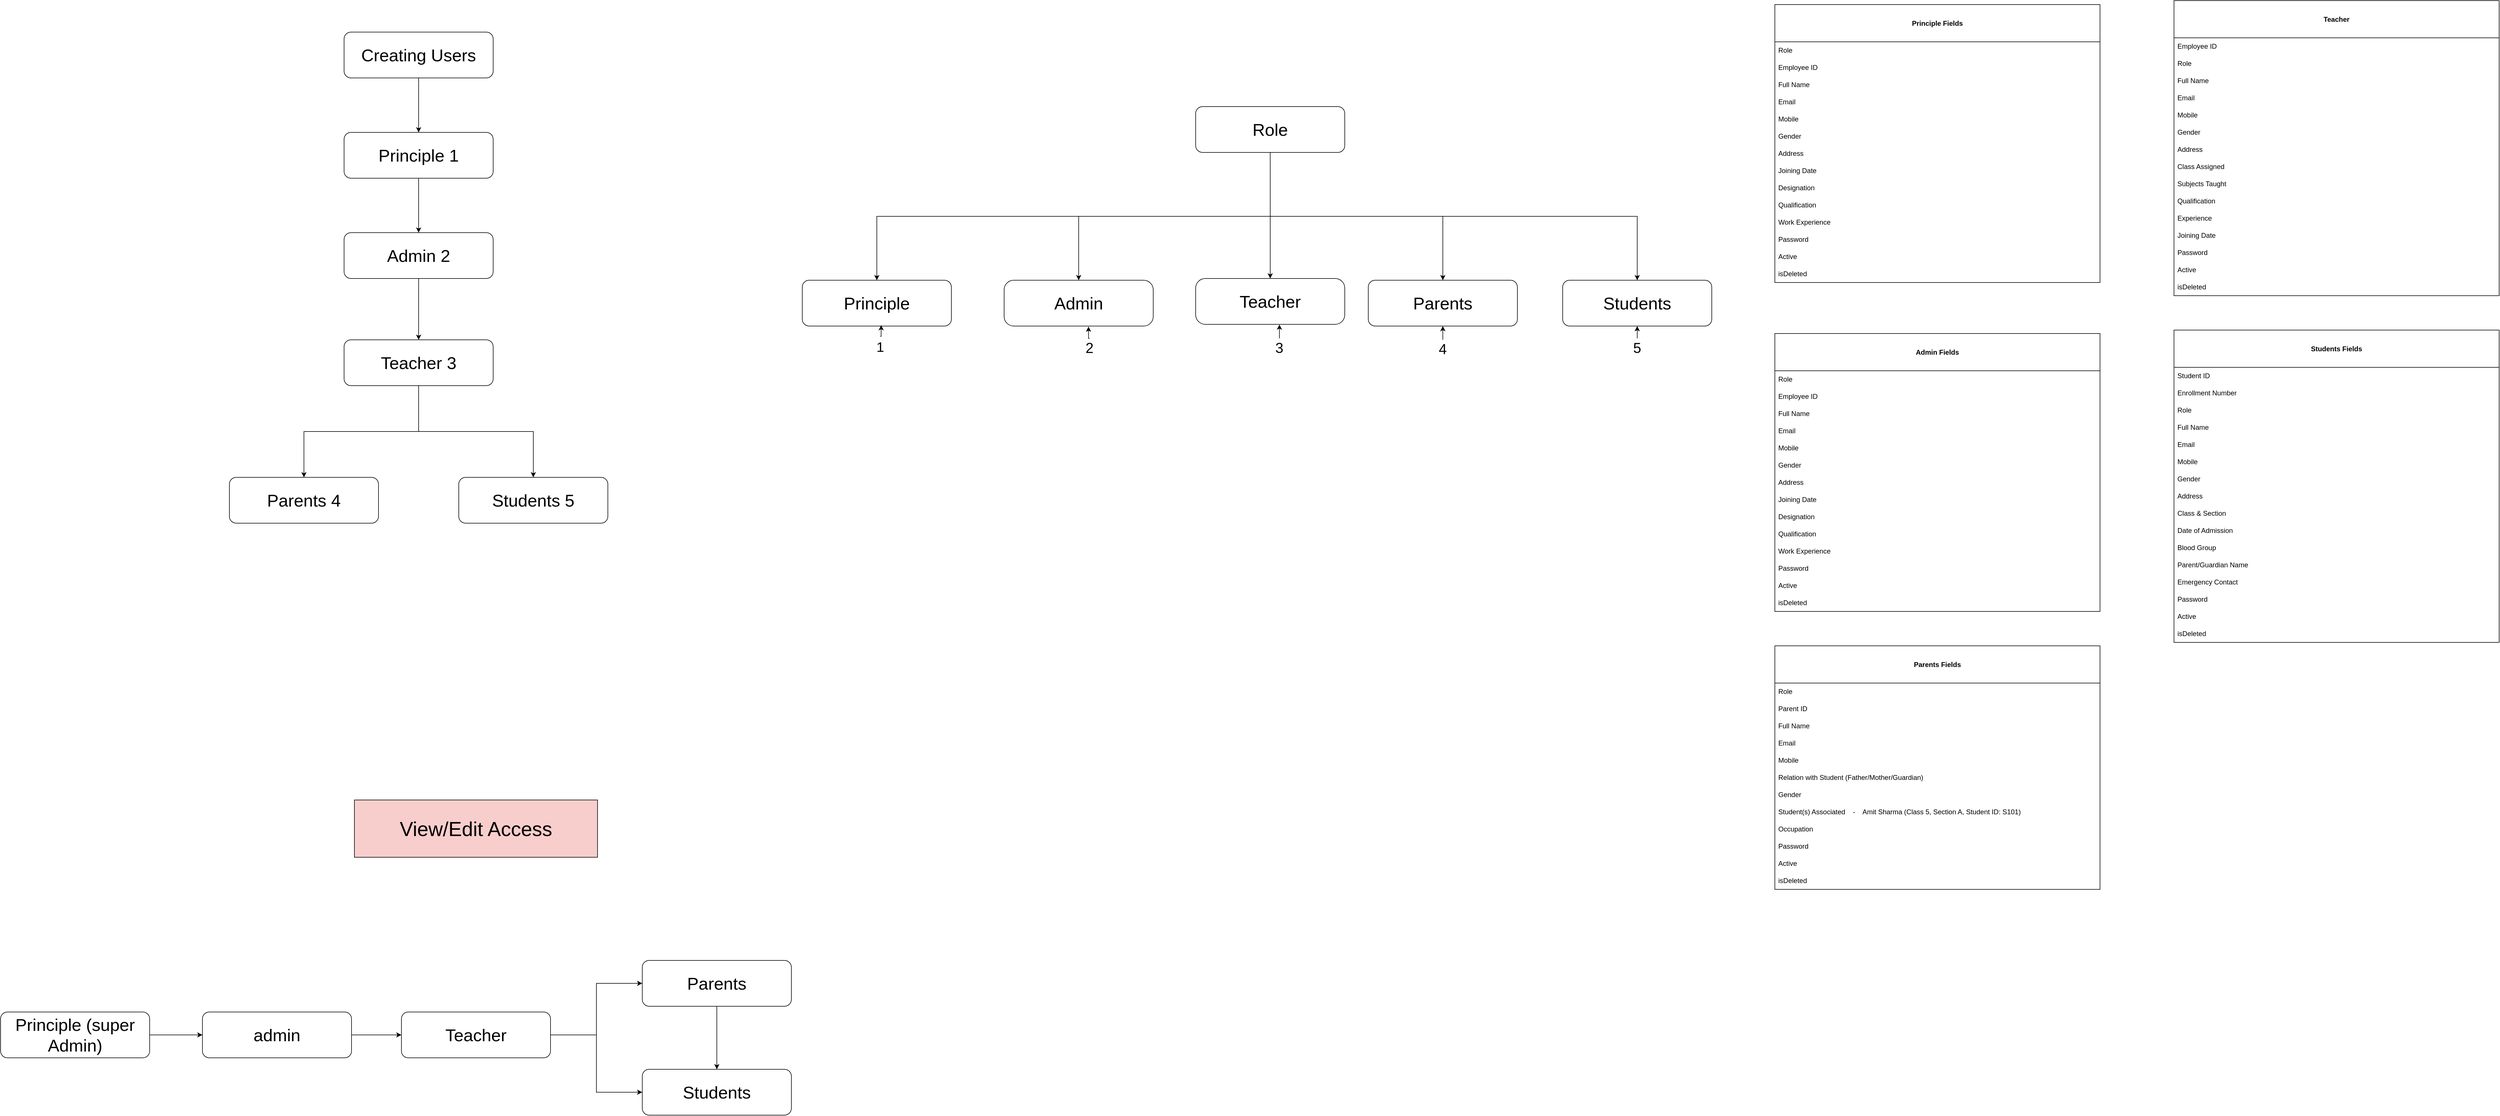 <mxfile version="26.0.16">
  <diagram id="07fea595-8f29-1299-0266-81d95cde20df" name="Page-1">
    <mxGraphModel dx="3738" dy="1533" grid="0" gridSize="10" guides="1" tooltips="1" connect="1" arrows="1" fold="1" page="1" pageScale="1" pageWidth="1169" pageHeight="827" background="#FFFFFF" math="0" shadow="0">
      <root>
        <mxCell id="0" />
        <mxCell id="1" parent="0" />
        <mxCell id="ybbRhMfubBqCdi30oxEX-263" style="edgeStyle=orthogonalEdgeStyle;rounded=0;orthogonalLoop=1;jettySize=auto;html=1;exitX=0.5;exitY=1;exitDx=0;exitDy=0;entryX=0.5;entryY=0;entryDx=0;entryDy=0;" parent="1" source="ybbRhMfubBqCdi30oxEX-217" target="ybbRhMfubBqCdi30oxEX-218" edge="1">
          <mxGeometry relative="1" as="geometry" />
        </mxCell>
        <mxCell id="ybbRhMfubBqCdi30oxEX-264" style="edgeStyle=orthogonalEdgeStyle;rounded=0;orthogonalLoop=1;jettySize=auto;html=1;exitX=0.5;exitY=1;exitDx=0;exitDy=0;entryX=0.5;entryY=0;entryDx=0;entryDy=0;" parent="1" source="ybbRhMfubBqCdi30oxEX-217" target="ybbRhMfubBqCdi30oxEX-219" edge="1">
          <mxGeometry relative="1" as="geometry" />
        </mxCell>
        <mxCell id="ybbRhMfubBqCdi30oxEX-265" style="edgeStyle=orthogonalEdgeStyle;rounded=0;orthogonalLoop=1;jettySize=auto;html=1;exitX=0.5;exitY=1;exitDx=0;exitDy=0;" parent="1" source="ybbRhMfubBqCdi30oxEX-217" target="ybbRhMfubBqCdi30oxEX-220" edge="1">
          <mxGeometry relative="1" as="geometry" />
        </mxCell>
        <mxCell id="ybbRhMfubBqCdi30oxEX-266" style="edgeStyle=orthogonalEdgeStyle;rounded=0;orthogonalLoop=1;jettySize=auto;html=1;exitX=0.5;exitY=1;exitDx=0;exitDy=0;entryX=0.5;entryY=0;entryDx=0;entryDy=0;" parent="1" source="ybbRhMfubBqCdi30oxEX-217" target="ybbRhMfubBqCdi30oxEX-221" edge="1">
          <mxGeometry relative="1" as="geometry" />
        </mxCell>
        <mxCell id="cdRyu1ew_CkakbvP8_60-1" style="edgeStyle=orthogonalEdgeStyle;rounded=0;orthogonalLoop=1;jettySize=auto;html=1;exitX=0.5;exitY=1;exitDx=0;exitDy=0;" edge="1" parent="1" source="ybbRhMfubBqCdi30oxEX-217" target="Rf6RHW0VL8sZyBqFRw_0-13">
          <mxGeometry relative="1" as="geometry" />
        </mxCell>
        <mxCell id="ybbRhMfubBqCdi30oxEX-217" value="&lt;font style=&quot;font-size: 30px;&quot;&gt;Role&lt;/font&gt;" style="rounded=1;whiteSpace=wrap;html=1;" parent="1" vertex="1">
          <mxGeometry x="675" y="-270" width="260" height="80" as="geometry" />
        </mxCell>
        <mxCell id="ybbRhMfubBqCdi30oxEX-218" value="&lt;span style=&quot;font-size: 30px;&quot;&gt;Principle&lt;/span&gt;" style="rounded=1;whiteSpace=wrap;html=1;" parent="1" vertex="1">
          <mxGeometry x="-11" y="33" width="260" height="80" as="geometry" />
        </mxCell>
        <mxCell id="ybbRhMfubBqCdi30oxEX-219" value="&lt;span style=&quot;font-size: 30px;&quot;&gt;Teacher&lt;/span&gt;" style="rounded=1;whiteSpace=wrap;html=1;arcSize=21;" parent="1" vertex="1">
          <mxGeometry x="675" y="30" width="260" height="80" as="geometry" />
        </mxCell>
        <mxCell id="ybbRhMfubBqCdi30oxEX-220" value="&lt;span style=&quot;font-size: 30px;&quot;&gt;Parents&lt;/span&gt;" style="rounded=1;whiteSpace=wrap;html=1;" parent="1" vertex="1">
          <mxGeometry x="976" y="33" width="260" height="80" as="geometry" />
        </mxCell>
        <mxCell id="ybbRhMfubBqCdi30oxEX-221" value="&lt;span style=&quot;font-size: 30px;&quot;&gt;Students&lt;/span&gt;" style="rounded=1;whiteSpace=wrap;html=1;" parent="1" vertex="1">
          <mxGeometry x="1315" y="33" width="260" height="80" as="geometry" />
        </mxCell>
        <mxCell id="Rf6RHW0VL8sZyBqFRw_0-2" style="edgeStyle=orthogonalEdgeStyle;rounded=0;orthogonalLoop=1;jettySize=auto;html=1;exitX=0.5;exitY=1;exitDx=0;exitDy=0;" parent="1" source="ybbRhMfubBqCdi30oxEX-228" target="Rf6RHW0VL8sZyBqFRw_0-1" edge="1">
          <mxGeometry relative="1" as="geometry" />
        </mxCell>
        <mxCell id="ybbRhMfubBqCdi30oxEX-228" value="&lt;span style=&quot;font-size: 30px;&quot;&gt;Creating Users&lt;/span&gt;" style="rounded=1;whiteSpace=wrap;html=1;" parent="1" vertex="1">
          <mxGeometry x="-810" y="-400" width="260" height="80" as="geometry" />
        </mxCell>
        <mxCell id="ybbRhMfubBqCdi30oxEX-234" style="edgeStyle=orthogonalEdgeStyle;rounded=0;orthogonalLoop=1;jettySize=auto;html=1;exitX=0.5;exitY=1;exitDx=0;exitDy=0;entryX=0.5;entryY=0;entryDx=0;entryDy=0;" parent="1" source="ybbRhMfubBqCdi30oxEX-229" target="ybbRhMfubBqCdi30oxEX-232" edge="1">
          <mxGeometry relative="1" as="geometry" />
        </mxCell>
        <mxCell id="ybbRhMfubBqCdi30oxEX-229" value="&lt;span style=&quot;font-size: 30px;&quot;&gt;Admin 2&lt;/span&gt;" style="rounded=1;whiteSpace=wrap;html=1;" parent="1" vertex="1">
          <mxGeometry x="-810" y="-50" width="260" height="80" as="geometry" />
        </mxCell>
        <mxCell id="ybbRhMfubBqCdi30oxEX-237" style="edgeStyle=orthogonalEdgeStyle;rounded=0;orthogonalLoop=1;jettySize=auto;html=1;exitX=0.5;exitY=1;exitDx=0;exitDy=0;entryX=0.5;entryY=0;entryDx=0;entryDy=0;" parent="1" source="ybbRhMfubBqCdi30oxEX-232" target="ybbRhMfubBqCdi30oxEX-235" edge="1">
          <mxGeometry relative="1" as="geometry" />
        </mxCell>
        <mxCell id="ybbRhMfubBqCdi30oxEX-241" style="edgeStyle=orthogonalEdgeStyle;rounded=0;orthogonalLoop=1;jettySize=auto;html=1;exitX=0.5;exitY=1;exitDx=0;exitDy=0;entryX=0.5;entryY=0;entryDx=0;entryDy=0;" parent="1" source="ybbRhMfubBqCdi30oxEX-232" target="ybbRhMfubBqCdi30oxEX-236" edge="1">
          <mxGeometry relative="1" as="geometry" />
        </mxCell>
        <mxCell id="ybbRhMfubBqCdi30oxEX-232" value="&lt;span style=&quot;font-size: 30px;&quot;&gt;Teacher 3&lt;/span&gt;" style="rounded=1;whiteSpace=wrap;html=1;" parent="1" vertex="1">
          <mxGeometry x="-810" y="137" width="260" height="80" as="geometry" />
        </mxCell>
        <mxCell id="ybbRhMfubBqCdi30oxEX-235" value="&lt;span style=&quot;font-size: 30px;&quot;&gt;Parents 4&lt;/span&gt;" style="rounded=1;whiteSpace=wrap;html=1;" parent="1" vertex="1">
          <mxGeometry x="-1010" y="377" width="260" height="80" as="geometry" />
        </mxCell>
        <mxCell id="ybbRhMfubBqCdi30oxEX-236" value="&lt;span style=&quot;font-size: 30px;&quot;&gt;Students 5&lt;/span&gt;" style="rounded=1;whiteSpace=wrap;html=1;" parent="1" vertex="1">
          <mxGeometry x="-610" y="377" width="260" height="80" as="geometry" />
        </mxCell>
        <mxCell id="ybbRhMfubBqCdi30oxEX-246" style="edgeStyle=orthogonalEdgeStyle;rounded=0;orthogonalLoop=1;jettySize=auto;html=1;exitX=1;exitY=0.5;exitDx=0;exitDy=0;entryX=0;entryY=0.5;entryDx=0;entryDy=0;" parent="1" source="ybbRhMfubBqCdi30oxEX-243" target="HBSu7aviMbbyKuDNLkOH-2" edge="1">
          <mxGeometry relative="1" as="geometry">
            <Array as="points">
              <mxPoint x="-1059" y="1350" />
            </Array>
          </mxGeometry>
        </mxCell>
        <mxCell id="ybbRhMfubBqCdi30oxEX-243" value="&lt;span style=&quot;font-size: 30px;&quot;&gt;Principle (super Admin)&lt;/span&gt;" style="rounded=1;whiteSpace=wrap;html=1;" parent="1" vertex="1">
          <mxGeometry x="-1409" y="1310" width="260" height="80" as="geometry" />
        </mxCell>
        <mxCell id="ybbRhMfubBqCdi30oxEX-251" style="edgeStyle=orthogonalEdgeStyle;rounded=0;orthogonalLoop=1;jettySize=auto;html=1;exitX=1;exitY=0.5;exitDx=0;exitDy=0;entryX=0;entryY=0.5;entryDx=0;entryDy=0;" parent="1" source="ybbRhMfubBqCdi30oxEX-245" target="ybbRhMfubBqCdi30oxEX-247" edge="1">
          <mxGeometry relative="1" as="geometry" />
        </mxCell>
        <mxCell id="ybbRhMfubBqCdi30oxEX-252" style="edgeStyle=orthogonalEdgeStyle;rounded=0;orthogonalLoop=1;jettySize=auto;html=1;exitX=1;exitY=0.5;exitDx=0;exitDy=0;entryX=0;entryY=0.5;entryDx=0;entryDy=0;" parent="1" source="ybbRhMfubBqCdi30oxEX-245" target="ybbRhMfubBqCdi30oxEX-248" edge="1">
          <mxGeometry relative="1" as="geometry" />
        </mxCell>
        <mxCell id="ybbRhMfubBqCdi30oxEX-245" value="&lt;span style=&quot;font-size: 30px;&quot;&gt;Teacher&lt;/span&gt;" style="rounded=1;whiteSpace=wrap;html=1;" parent="1" vertex="1">
          <mxGeometry x="-710" y="1310" width="260" height="80" as="geometry" />
        </mxCell>
        <mxCell id="ybbRhMfubBqCdi30oxEX-262" style="edgeStyle=orthogonalEdgeStyle;rounded=0;orthogonalLoop=1;jettySize=auto;html=1;exitX=0.5;exitY=1;exitDx=0;exitDy=0;entryX=0.5;entryY=0;entryDx=0;entryDy=0;" parent="1" source="ybbRhMfubBqCdi30oxEX-247" target="ybbRhMfubBqCdi30oxEX-248" edge="1">
          <mxGeometry relative="1" as="geometry" />
        </mxCell>
        <mxCell id="ybbRhMfubBqCdi30oxEX-247" value="&lt;span style=&quot;font-size: 30px;&quot;&gt;Parents&lt;/span&gt;" style="rounded=1;whiteSpace=wrap;html=1;" parent="1" vertex="1">
          <mxGeometry x="-290" y="1220" width="260" height="80" as="geometry" />
        </mxCell>
        <mxCell id="ybbRhMfubBqCdi30oxEX-248" value="&lt;span style=&quot;font-size: 30px;&quot;&gt;Students&lt;/span&gt;" style="rounded=1;whiteSpace=wrap;html=1;" parent="1" vertex="1">
          <mxGeometry x="-290" y="1410" width="260" height="80" as="geometry" />
        </mxCell>
        <mxCell id="ybbRhMfubBqCdi30oxEX-254" value="&lt;font style=&quot;font-size: 35px;&quot;&gt;View/Edit Access&lt;/font&gt;" style="text;html=1;align=center;verticalAlign=middle;whiteSpace=wrap;rounded=0;strokeWidth=1;fillColor=#f8cecc;strokeColor=default;" parent="1" vertex="1">
          <mxGeometry x="-792" y="940" width="424" height="100" as="geometry" />
        </mxCell>
        <mxCell id="Rf6RHW0VL8sZyBqFRw_0-3" value="" style="edgeStyle=orthogonalEdgeStyle;rounded=0;orthogonalLoop=1;jettySize=auto;html=1;" parent="1" source="Rf6RHW0VL8sZyBqFRw_0-1" target="ybbRhMfubBqCdi30oxEX-229" edge="1">
          <mxGeometry relative="1" as="geometry" />
        </mxCell>
        <mxCell id="Rf6RHW0VL8sZyBqFRw_0-1" value="&lt;span style=&quot;font-size: 30px;&quot;&gt;Principle 1&lt;/span&gt;" style="rounded=1;whiteSpace=wrap;html=1;" parent="1" vertex="1">
          <mxGeometry x="-810" y="-225" width="260" height="80" as="geometry" />
        </mxCell>
        <mxCell id="Rf6RHW0VL8sZyBqFRw_0-4" value="&lt;font style=&quot;font-size: 24px;&quot;&gt;1&lt;/font&gt;" style="text;html=1;align=center;verticalAlign=middle;whiteSpace=wrap;rounded=0;" parent="1" vertex="1">
          <mxGeometry x="79" y="131" width="92" height="37" as="geometry" />
        </mxCell>
        <mxCell id="Rf6RHW0VL8sZyBqFRw_0-6" value="&lt;font style=&quot;font-size: 25px;&quot;&gt;2&lt;/font&gt;" style="text;html=1;align=center;verticalAlign=middle;whiteSpace=wrap;rounded=0;" parent="1" vertex="1">
          <mxGeometry x="460" y="134.5" width="60" height="30" as="geometry" />
        </mxCell>
        <mxCell id="Rf6RHW0VL8sZyBqFRw_0-27" style="edgeStyle=orthogonalEdgeStyle;rounded=0;orthogonalLoop=1;jettySize=auto;html=1;exitX=0.5;exitY=0;exitDx=0;exitDy=0;" parent="1" source="Rf6RHW0VL8sZyBqFRw_0-8" target="ybbRhMfubBqCdi30oxEX-221" edge="1">
          <mxGeometry relative="1" as="geometry" />
        </mxCell>
        <mxCell id="Rf6RHW0VL8sZyBqFRw_0-8" value="&lt;span style=&quot;font-size: 25px;&quot;&gt;5&lt;/span&gt;" style="text;html=1;align=center;verticalAlign=middle;whiteSpace=wrap;rounded=0;" parent="1" vertex="1">
          <mxGeometry x="1415" y="134.5" width="60" height="30" as="geometry" />
        </mxCell>
        <mxCell id="Rf6RHW0VL8sZyBqFRw_0-25" style="edgeStyle=orthogonalEdgeStyle;rounded=0;orthogonalLoop=1;jettySize=auto;html=1;exitX=0.5;exitY=0;exitDx=0;exitDy=0;entryX=0.5;entryY=1;entryDx=0;entryDy=0;" parent="1" source="Rf6RHW0VL8sZyBqFRw_0-10" target="ybbRhMfubBqCdi30oxEX-220" edge="1">
          <mxGeometry relative="1" as="geometry" />
        </mxCell>
        <mxCell id="Rf6RHW0VL8sZyBqFRw_0-10" value="&lt;span style=&quot;font-size: 25px;&quot;&gt;4&lt;/span&gt;" style="text;html=1;align=center;verticalAlign=middle;whiteSpace=wrap;rounded=0;" parent="1" vertex="1">
          <mxGeometry x="1076" y="137" width="60" height="30" as="geometry" />
        </mxCell>
        <mxCell id="Rf6RHW0VL8sZyBqFRw_0-11" value="&lt;font style=&quot;font-size: 25px;&quot;&gt;3&lt;/font&gt;" style="text;html=1;align=center;verticalAlign=middle;whiteSpace=wrap;rounded=0;" parent="1" vertex="1">
          <mxGeometry x="791" y="134.5" width="60" height="30" as="geometry" />
        </mxCell>
        <mxCell id="Rf6RHW0VL8sZyBqFRw_0-13" value="&lt;span style=&quot;font-size: 30px;&quot;&gt;Admin&lt;/span&gt;" style="rounded=1;whiteSpace=wrap;html=1;arcSize=21;" parent="1" vertex="1">
          <mxGeometry x="341" y="33" width="260" height="80" as="geometry" />
        </mxCell>
        <mxCell id="Rf6RHW0VL8sZyBqFRw_0-17" style="edgeStyle=orthogonalEdgeStyle;rounded=0;orthogonalLoop=1;jettySize=auto;html=1;exitX=0.5;exitY=0;exitDx=0;exitDy=0;entryX=0.566;entryY=1.011;entryDx=0;entryDy=0;entryPerimeter=0;" parent="1" source="Rf6RHW0VL8sZyBqFRw_0-6" target="Rf6RHW0VL8sZyBqFRw_0-13" edge="1">
          <mxGeometry relative="1" as="geometry" />
        </mxCell>
        <mxCell id="Rf6RHW0VL8sZyBqFRw_0-18" style="edgeStyle=orthogonalEdgeStyle;rounded=0;orthogonalLoop=1;jettySize=auto;html=1;exitX=0.5;exitY=0;exitDx=0;exitDy=0;entryX=0.529;entryY=0.981;entryDx=0;entryDy=0;entryPerimeter=0;" parent="1" source="Rf6RHW0VL8sZyBqFRw_0-4" target="ybbRhMfubBqCdi30oxEX-218" edge="1">
          <mxGeometry relative="1" as="geometry" />
        </mxCell>
        <mxCell id="Rf6RHW0VL8sZyBqFRw_0-24" style="edgeStyle=orthogonalEdgeStyle;rounded=0;orthogonalLoop=1;jettySize=auto;html=1;exitX=0.5;exitY=0;exitDx=0;exitDy=0;entryX=0.562;entryY=1.004;entryDx=0;entryDy=0;entryPerimeter=0;" parent="1" source="Rf6RHW0VL8sZyBqFRw_0-11" target="ybbRhMfubBqCdi30oxEX-219" edge="1">
          <mxGeometry relative="1" as="geometry" />
        </mxCell>
        <mxCell id="HBSu7aviMbbyKuDNLkOH-3" style="edgeStyle=orthogonalEdgeStyle;rounded=0;orthogonalLoop=1;jettySize=auto;html=1;exitX=1;exitY=0.5;exitDx=0;exitDy=0;" parent="1" source="HBSu7aviMbbyKuDNLkOH-2" target="ybbRhMfubBqCdi30oxEX-245" edge="1">
          <mxGeometry relative="1" as="geometry" />
        </mxCell>
        <mxCell id="HBSu7aviMbbyKuDNLkOH-2" value="&lt;span style=&quot;font-size: 30px;&quot;&gt;admin&lt;/span&gt;" style="rounded=1;whiteSpace=wrap;html=1;" parent="1" vertex="1">
          <mxGeometry x="-1057" y="1310" width="260" height="80" as="geometry" />
        </mxCell>
        <mxCell id="cdRyu1ew_CkakbvP8_60-3" value="Principle Fields" style="swimlane;childLayout=stackLayout;horizontal=1;startSize=65;horizontalStack=0;resizeParent=1;resizeParentMax=0;resizeLast=0;collapsible=1;marginBottom=0;whiteSpace=wrap;html=1;spacing=2;" vertex="1" parent="1">
          <mxGeometry x="1685" y="-448" width="567" height="485" as="geometry">
            <mxRectangle x="1726" y="-478" width="184" height="185" as="alternateBounds" />
          </mxGeometry>
        </mxCell>
        <mxCell id="cdRyu1ew_CkakbvP8_60-27" value="Role" style="text;strokeColor=none;fillColor=none;align=left;verticalAlign=middle;spacingLeft=4;spacingRight=4;overflow=hidden;points=[[0,0.5],[1,0.5]];portConstraint=eastwest;rotatable=0;whiteSpace=wrap;html=1;spacing=2;" vertex="1" parent="cdRyu1ew_CkakbvP8_60-3">
          <mxGeometry y="65" width="567" height="30" as="geometry" />
        </mxCell>
        <mxCell id="cdRyu1ew_CkakbvP8_60-28" value="Employee ID" style="text;strokeColor=none;fillColor=none;align=left;verticalAlign=middle;spacingLeft=4;spacingRight=4;overflow=hidden;points=[[0,0.5],[1,0.5]];portConstraint=eastwest;rotatable=0;whiteSpace=wrap;html=1;spacing=2;" vertex="1" parent="cdRyu1ew_CkakbvP8_60-3">
          <mxGeometry y="95" width="567" height="30" as="geometry" />
        </mxCell>
        <mxCell id="cdRyu1ew_CkakbvP8_60-5" value="Full Name" style="text;strokeColor=none;fillColor=none;align=left;verticalAlign=middle;spacingLeft=4;spacingRight=4;overflow=hidden;points=[[0,0.5],[1,0.5]];portConstraint=eastwest;rotatable=0;whiteSpace=wrap;html=1;spacing=2;" vertex="1" parent="cdRyu1ew_CkakbvP8_60-3">
          <mxGeometry y="125" width="567" height="30" as="geometry" />
        </mxCell>
        <mxCell id="cdRyu1ew_CkakbvP8_60-6" value="Email" style="text;strokeColor=none;fillColor=none;align=left;verticalAlign=middle;spacingLeft=4;spacingRight=4;overflow=hidden;points=[[0,0.5],[1,0.5]];portConstraint=eastwest;rotatable=0;whiteSpace=wrap;html=1;spacing=2;" vertex="1" parent="cdRyu1ew_CkakbvP8_60-3">
          <mxGeometry y="155" width="567" height="30" as="geometry" />
        </mxCell>
        <mxCell id="cdRyu1ew_CkakbvP8_60-7" value="Mobile" style="text;strokeColor=none;fillColor=none;align=left;verticalAlign=middle;spacingLeft=4;spacingRight=4;overflow=hidden;points=[[0,0.5],[1,0.5]];portConstraint=eastwest;rotatable=0;whiteSpace=wrap;html=1;spacing=2;" vertex="1" parent="cdRyu1ew_CkakbvP8_60-3">
          <mxGeometry y="185" width="567" height="30" as="geometry" />
        </mxCell>
        <mxCell id="cdRyu1ew_CkakbvP8_60-26" value="Gender" style="text;strokeColor=none;fillColor=none;align=left;verticalAlign=middle;spacingLeft=4;spacingRight=4;overflow=hidden;points=[[0,0.5],[1,0.5]];portConstraint=eastwest;rotatable=0;whiteSpace=wrap;html=1;spacing=2;" vertex="1" parent="cdRyu1ew_CkakbvP8_60-3">
          <mxGeometry y="215" width="567" height="30" as="geometry" />
        </mxCell>
        <mxCell id="cdRyu1ew_CkakbvP8_60-49" value="Address" style="text;strokeColor=none;fillColor=none;align=left;verticalAlign=middle;spacingLeft=4;spacingRight=4;overflow=hidden;points=[[0,0.5],[1,0.5]];portConstraint=eastwest;rotatable=0;whiteSpace=wrap;html=1;spacing=2;" vertex="1" parent="cdRyu1ew_CkakbvP8_60-3">
          <mxGeometry y="245" width="567" height="30" as="geometry" />
        </mxCell>
        <mxCell id="cdRyu1ew_CkakbvP8_60-29" value="Joining Date" style="text;strokeColor=none;fillColor=none;align=left;verticalAlign=middle;spacingLeft=4;spacingRight=4;overflow=hidden;points=[[0,0.5],[1,0.5]];portConstraint=eastwest;rotatable=0;whiteSpace=wrap;html=1;spacing=2;" vertex="1" parent="cdRyu1ew_CkakbvP8_60-3">
          <mxGeometry y="275" width="567" height="30" as="geometry" />
        </mxCell>
        <mxCell id="cdRyu1ew_CkakbvP8_60-30" value="Designation" style="text;strokeColor=none;fillColor=none;align=left;verticalAlign=middle;spacingLeft=4;spacingRight=4;overflow=hidden;points=[[0,0.5],[1,0.5]];portConstraint=eastwest;rotatable=0;whiteSpace=wrap;html=1;spacing=2;" vertex="1" parent="cdRyu1ew_CkakbvP8_60-3">
          <mxGeometry y="305" width="567" height="30" as="geometry" />
        </mxCell>
        <mxCell id="cdRyu1ew_CkakbvP8_60-31" value="Qualification" style="text;strokeColor=none;fillColor=none;align=left;verticalAlign=middle;spacingLeft=4;spacingRight=4;overflow=hidden;points=[[0,0.5],[1,0.5]];portConstraint=eastwest;rotatable=0;whiteSpace=wrap;html=1;spacing=2;" vertex="1" parent="cdRyu1ew_CkakbvP8_60-3">
          <mxGeometry y="335" width="567" height="30" as="geometry" />
        </mxCell>
        <mxCell id="cdRyu1ew_CkakbvP8_60-32" value="Work Experience" style="text;strokeColor=none;fillColor=none;align=left;verticalAlign=middle;spacingLeft=4;spacingRight=4;overflow=hidden;points=[[0,0.5],[1,0.5]];portConstraint=eastwest;rotatable=0;whiteSpace=wrap;html=1;spacing=2;" vertex="1" parent="cdRyu1ew_CkakbvP8_60-3">
          <mxGeometry y="365" width="567" height="30" as="geometry" />
        </mxCell>
        <mxCell id="cdRyu1ew_CkakbvP8_60-25" value="Password" style="text;strokeColor=none;fillColor=none;align=left;verticalAlign=middle;spacingLeft=4;spacingRight=4;overflow=hidden;points=[[0,0.5],[1,0.5]];portConstraint=eastwest;rotatable=0;whiteSpace=wrap;html=1;spacing=2;" vertex="1" parent="cdRyu1ew_CkakbvP8_60-3">
          <mxGeometry y="395" width="567" height="30" as="geometry" />
        </mxCell>
        <mxCell id="cdRyu1ew_CkakbvP8_60-8" value="Active" style="text;strokeColor=none;fillColor=none;align=left;verticalAlign=middle;spacingLeft=4;spacingRight=4;overflow=hidden;points=[[0,0.5],[1,0.5]];portConstraint=eastwest;rotatable=0;whiteSpace=wrap;html=1;spacing=2;" vertex="1" parent="cdRyu1ew_CkakbvP8_60-3">
          <mxGeometry y="425" width="567" height="30" as="geometry" />
        </mxCell>
        <mxCell id="cdRyu1ew_CkakbvP8_60-9" value="isDeleted" style="text;strokeColor=none;fillColor=none;align=left;verticalAlign=middle;spacingLeft=4;spacingRight=4;overflow=hidden;points=[[0,0.5],[1,0.5]];portConstraint=eastwest;rotatable=0;whiteSpace=wrap;html=1;spacing=2;" vertex="1" parent="cdRyu1ew_CkakbvP8_60-3">
          <mxGeometry y="455" width="567" height="30" as="geometry" />
        </mxCell>
        <mxCell id="cdRyu1ew_CkakbvP8_60-17" value="Teacher" style="swimlane;childLayout=stackLayout;horizontal=1;startSize=65;horizontalStack=0;resizeParent=1;resizeParentMax=0;resizeLast=0;collapsible=1;marginBottom=0;whiteSpace=wrap;html=1;spacing=2;" vertex="1" parent="1">
          <mxGeometry x="2381" y="-455" width="567" height="515" as="geometry">
            <mxRectangle x="1726" y="-478" width="184" height="185" as="alternateBounds" />
          </mxGeometry>
        </mxCell>
        <mxCell id="cdRyu1ew_CkakbvP8_60-18" value="Employee ID" style="text;strokeColor=none;fillColor=none;align=left;verticalAlign=middle;spacingLeft=4;spacingRight=4;overflow=hidden;points=[[0,0.5],[1,0.5]];portConstraint=eastwest;rotatable=0;whiteSpace=wrap;html=1;spacing=2;" vertex="1" parent="cdRyu1ew_CkakbvP8_60-17">
          <mxGeometry y="65" width="567" height="30" as="geometry" />
        </mxCell>
        <mxCell id="cdRyu1ew_CkakbvP8_60-47" value="Role" style="text;strokeColor=none;fillColor=none;align=left;verticalAlign=middle;spacingLeft=4;spacingRight=4;overflow=hidden;points=[[0,0.5],[1,0.5]];portConstraint=eastwest;rotatable=0;whiteSpace=wrap;html=1;spacing=2;" vertex="1" parent="cdRyu1ew_CkakbvP8_60-17">
          <mxGeometry y="95" width="567" height="30" as="geometry" />
        </mxCell>
        <mxCell id="cdRyu1ew_CkakbvP8_60-19" value="Full Name" style="text;strokeColor=none;fillColor=none;align=left;verticalAlign=middle;spacingLeft=4;spacingRight=4;overflow=hidden;points=[[0,0.5],[1,0.5]];portConstraint=eastwest;rotatable=0;whiteSpace=wrap;html=1;spacing=2;" vertex="1" parent="cdRyu1ew_CkakbvP8_60-17">
          <mxGeometry y="125" width="567" height="30" as="geometry" />
        </mxCell>
        <mxCell id="cdRyu1ew_CkakbvP8_60-20" value="Email" style="text;strokeColor=none;fillColor=none;align=left;verticalAlign=middle;spacingLeft=4;spacingRight=4;overflow=hidden;points=[[0,0.5],[1,0.5]];portConstraint=eastwest;rotatable=0;whiteSpace=wrap;html=1;spacing=2;" vertex="1" parent="cdRyu1ew_CkakbvP8_60-17">
          <mxGeometry y="155" width="567" height="30" as="geometry" />
        </mxCell>
        <mxCell id="cdRyu1ew_CkakbvP8_60-21" value="Mobile" style="text;strokeColor=none;fillColor=none;align=left;verticalAlign=middle;spacingLeft=4;spacingRight=4;overflow=hidden;points=[[0,0.5],[1,0.5]];portConstraint=eastwest;rotatable=0;whiteSpace=wrap;html=1;spacing=2;" vertex="1" parent="cdRyu1ew_CkakbvP8_60-17">
          <mxGeometry y="185" width="567" height="30" as="geometry" />
        </mxCell>
        <mxCell id="cdRyu1ew_CkakbvP8_60-48" value="Gender" style="text;strokeColor=none;fillColor=none;align=left;verticalAlign=middle;spacingLeft=4;spacingRight=4;overflow=hidden;points=[[0,0.5],[1,0.5]];portConstraint=eastwest;rotatable=0;whiteSpace=wrap;html=1;spacing=2;" vertex="1" parent="cdRyu1ew_CkakbvP8_60-17">
          <mxGeometry y="215" width="567" height="30" as="geometry" />
        </mxCell>
        <mxCell id="cdRyu1ew_CkakbvP8_60-51" value="Address" style="text;strokeColor=none;fillColor=none;align=left;verticalAlign=middle;spacingLeft=4;spacingRight=4;overflow=hidden;points=[[0,0.5],[1,0.5]];portConstraint=eastwest;rotatable=0;whiteSpace=wrap;html=1;spacing=2;" vertex="1" parent="cdRyu1ew_CkakbvP8_60-17">
          <mxGeometry y="245" width="567" height="30" as="geometry" />
        </mxCell>
        <mxCell id="cdRyu1ew_CkakbvP8_60-24" value="Class Assigned" style="text;strokeColor=none;fillColor=none;align=left;verticalAlign=middle;spacingLeft=4;spacingRight=4;overflow=hidden;points=[[0,0.5],[1,0.5]];portConstraint=eastwest;rotatable=0;whiteSpace=wrap;html=1;spacing=2;" vertex="1" parent="cdRyu1ew_CkakbvP8_60-17">
          <mxGeometry y="275" width="567" height="30" as="geometry" />
        </mxCell>
        <mxCell id="cdRyu1ew_CkakbvP8_60-53" value="Subjects Taught" style="text;strokeColor=none;fillColor=none;align=left;verticalAlign=middle;spacingLeft=4;spacingRight=4;overflow=hidden;points=[[0,0.5],[1,0.5]];portConstraint=eastwest;rotatable=0;whiteSpace=wrap;html=1;spacing=2;" vertex="1" parent="cdRyu1ew_CkakbvP8_60-17">
          <mxGeometry y="305" width="567" height="30" as="geometry" />
        </mxCell>
        <mxCell id="cdRyu1ew_CkakbvP8_60-54" value="Qualification" style="text;strokeColor=none;fillColor=none;align=left;verticalAlign=middle;spacingLeft=4;spacingRight=4;overflow=hidden;points=[[0,0.5],[1,0.5]];portConstraint=eastwest;rotatable=0;whiteSpace=wrap;html=1;spacing=2;" vertex="1" parent="cdRyu1ew_CkakbvP8_60-17">
          <mxGeometry y="335" width="567" height="30" as="geometry" />
        </mxCell>
        <mxCell id="cdRyu1ew_CkakbvP8_60-55" value="Experience" style="text;strokeColor=none;fillColor=none;align=left;verticalAlign=middle;spacingLeft=4;spacingRight=4;overflow=hidden;points=[[0,0.5],[1,0.5]];portConstraint=eastwest;rotatable=0;whiteSpace=wrap;html=1;spacing=2;" vertex="1" parent="cdRyu1ew_CkakbvP8_60-17">
          <mxGeometry y="365" width="567" height="30" as="geometry" />
        </mxCell>
        <mxCell id="cdRyu1ew_CkakbvP8_60-56" value="Joining Date" style="text;strokeColor=none;fillColor=none;align=left;verticalAlign=middle;spacingLeft=4;spacingRight=4;overflow=hidden;points=[[0,0.5],[1,0.5]];portConstraint=eastwest;rotatable=0;whiteSpace=wrap;html=1;spacing=2;" vertex="1" parent="cdRyu1ew_CkakbvP8_60-17">
          <mxGeometry y="395" width="567" height="30" as="geometry" />
        </mxCell>
        <mxCell id="cdRyu1ew_CkakbvP8_60-52" value="Password" style="text;strokeColor=none;fillColor=none;align=left;verticalAlign=middle;spacingLeft=4;spacingRight=4;overflow=hidden;points=[[0,0.5],[1,0.5]];portConstraint=eastwest;rotatable=0;whiteSpace=wrap;html=1;spacing=2;" vertex="1" parent="cdRyu1ew_CkakbvP8_60-17">
          <mxGeometry y="425" width="567" height="30" as="geometry" />
        </mxCell>
        <mxCell id="cdRyu1ew_CkakbvP8_60-22" value="Active" style="text;strokeColor=none;fillColor=none;align=left;verticalAlign=middle;spacingLeft=4;spacingRight=4;overflow=hidden;points=[[0,0.5],[1,0.5]];portConstraint=eastwest;rotatable=0;whiteSpace=wrap;html=1;spacing=2;" vertex="1" parent="cdRyu1ew_CkakbvP8_60-17">
          <mxGeometry y="455" width="567" height="30" as="geometry" />
        </mxCell>
        <mxCell id="cdRyu1ew_CkakbvP8_60-23" value="isDeleted" style="text;strokeColor=none;fillColor=none;align=left;verticalAlign=middle;spacingLeft=4;spacingRight=4;overflow=hidden;points=[[0,0.5],[1,0.5]];portConstraint=eastwest;rotatable=0;whiteSpace=wrap;html=1;spacing=2;" vertex="1" parent="cdRyu1ew_CkakbvP8_60-17">
          <mxGeometry y="485" width="567" height="30" as="geometry" />
        </mxCell>
        <mxCell id="cdRyu1ew_CkakbvP8_60-33" value="Admin Fields" style="swimlane;childLayout=stackLayout;horizontal=1;startSize=65;horizontalStack=0;resizeParent=1;resizeParentMax=0;resizeLast=0;collapsible=1;marginBottom=0;whiteSpace=wrap;html=1;spacing=2;" vertex="1" parent="1">
          <mxGeometry x="1685" y="126" width="567" height="485" as="geometry">
            <mxRectangle x="1726" y="-478" width="184" height="185" as="alternateBounds" />
          </mxGeometry>
        </mxCell>
        <mxCell id="cdRyu1ew_CkakbvP8_60-34" value="Role" style="text;strokeColor=none;fillColor=none;align=left;verticalAlign=middle;spacingLeft=4;spacingRight=4;overflow=hidden;points=[[0,0.5],[1,0.5]];portConstraint=eastwest;rotatable=0;whiteSpace=wrap;html=1;spacing=2;" vertex="1" parent="cdRyu1ew_CkakbvP8_60-33">
          <mxGeometry y="65" width="567" height="30" as="geometry" />
        </mxCell>
        <mxCell id="cdRyu1ew_CkakbvP8_60-35" value="Employee ID" style="text;strokeColor=none;fillColor=none;align=left;verticalAlign=middle;spacingLeft=4;spacingRight=4;overflow=hidden;points=[[0,0.5],[1,0.5]];portConstraint=eastwest;rotatable=0;whiteSpace=wrap;html=1;spacing=2;" vertex="1" parent="cdRyu1ew_CkakbvP8_60-33">
          <mxGeometry y="95" width="567" height="30" as="geometry" />
        </mxCell>
        <mxCell id="cdRyu1ew_CkakbvP8_60-36" value="Full Name" style="text;strokeColor=none;fillColor=none;align=left;verticalAlign=middle;spacingLeft=4;spacingRight=4;overflow=hidden;points=[[0,0.5],[1,0.5]];portConstraint=eastwest;rotatable=0;whiteSpace=wrap;html=1;spacing=2;" vertex="1" parent="cdRyu1ew_CkakbvP8_60-33">
          <mxGeometry y="125" width="567" height="30" as="geometry" />
        </mxCell>
        <mxCell id="cdRyu1ew_CkakbvP8_60-37" value="Email" style="text;strokeColor=none;fillColor=none;align=left;verticalAlign=middle;spacingLeft=4;spacingRight=4;overflow=hidden;points=[[0,0.5],[1,0.5]];portConstraint=eastwest;rotatable=0;whiteSpace=wrap;html=1;spacing=2;" vertex="1" parent="cdRyu1ew_CkakbvP8_60-33">
          <mxGeometry y="155" width="567" height="30" as="geometry" />
        </mxCell>
        <mxCell id="cdRyu1ew_CkakbvP8_60-38" value="Mobile" style="text;strokeColor=none;fillColor=none;align=left;verticalAlign=middle;spacingLeft=4;spacingRight=4;overflow=hidden;points=[[0,0.5],[1,0.5]];portConstraint=eastwest;rotatable=0;whiteSpace=wrap;html=1;spacing=2;" vertex="1" parent="cdRyu1ew_CkakbvP8_60-33">
          <mxGeometry y="185" width="567" height="30" as="geometry" />
        </mxCell>
        <mxCell id="cdRyu1ew_CkakbvP8_60-39" value="Gender" style="text;strokeColor=none;fillColor=none;align=left;verticalAlign=middle;spacingLeft=4;spacingRight=4;overflow=hidden;points=[[0,0.5],[1,0.5]];portConstraint=eastwest;rotatable=0;whiteSpace=wrap;html=1;spacing=2;" vertex="1" parent="cdRyu1ew_CkakbvP8_60-33">
          <mxGeometry y="215" width="567" height="30" as="geometry" />
        </mxCell>
        <mxCell id="cdRyu1ew_CkakbvP8_60-50" value="Address" style="text;strokeColor=none;fillColor=none;align=left;verticalAlign=middle;spacingLeft=4;spacingRight=4;overflow=hidden;points=[[0,0.5],[1,0.5]];portConstraint=eastwest;rotatable=0;whiteSpace=wrap;html=1;spacing=2;" vertex="1" parent="cdRyu1ew_CkakbvP8_60-33">
          <mxGeometry y="245" width="567" height="30" as="geometry" />
        </mxCell>
        <mxCell id="cdRyu1ew_CkakbvP8_60-40" value="Joining Date" style="text;strokeColor=none;fillColor=none;align=left;verticalAlign=middle;spacingLeft=4;spacingRight=4;overflow=hidden;points=[[0,0.5],[1,0.5]];portConstraint=eastwest;rotatable=0;whiteSpace=wrap;html=1;spacing=2;" vertex="1" parent="cdRyu1ew_CkakbvP8_60-33">
          <mxGeometry y="275" width="567" height="30" as="geometry" />
        </mxCell>
        <mxCell id="cdRyu1ew_CkakbvP8_60-41" value="Designation" style="text;strokeColor=none;fillColor=none;align=left;verticalAlign=middle;spacingLeft=4;spacingRight=4;overflow=hidden;points=[[0,0.5],[1,0.5]];portConstraint=eastwest;rotatable=0;whiteSpace=wrap;html=1;spacing=2;" vertex="1" parent="cdRyu1ew_CkakbvP8_60-33">
          <mxGeometry y="305" width="567" height="30" as="geometry" />
        </mxCell>
        <mxCell id="cdRyu1ew_CkakbvP8_60-42" value="Qualification" style="text;strokeColor=none;fillColor=none;align=left;verticalAlign=middle;spacingLeft=4;spacingRight=4;overflow=hidden;points=[[0,0.5],[1,0.5]];portConstraint=eastwest;rotatable=0;whiteSpace=wrap;html=1;spacing=2;" vertex="1" parent="cdRyu1ew_CkakbvP8_60-33">
          <mxGeometry y="335" width="567" height="30" as="geometry" />
        </mxCell>
        <mxCell id="cdRyu1ew_CkakbvP8_60-43" value="Work Experience" style="text;strokeColor=none;fillColor=none;align=left;verticalAlign=middle;spacingLeft=4;spacingRight=4;overflow=hidden;points=[[0,0.5],[1,0.5]];portConstraint=eastwest;rotatable=0;whiteSpace=wrap;html=1;spacing=2;" vertex="1" parent="cdRyu1ew_CkakbvP8_60-33">
          <mxGeometry y="365" width="567" height="30" as="geometry" />
        </mxCell>
        <mxCell id="cdRyu1ew_CkakbvP8_60-44" value="Password" style="text;strokeColor=none;fillColor=none;align=left;verticalAlign=middle;spacingLeft=4;spacingRight=4;overflow=hidden;points=[[0,0.5],[1,0.5]];portConstraint=eastwest;rotatable=0;whiteSpace=wrap;html=1;spacing=2;" vertex="1" parent="cdRyu1ew_CkakbvP8_60-33">
          <mxGeometry y="395" width="567" height="30" as="geometry" />
        </mxCell>
        <mxCell id="cdRyu1ew_CkakbvP8_60-45" value="Active" style="text;strokeColor=none;fillColor=none;align=left;verticalAlign=middle;spacingLeft=4;spacingRight=4;overflow=hidden;points=[[0,0.5],[1,0.5]];portConstraint=eastwest;rotatable=0;whiteSpace=wrap;html=1;spacing=2;" vertex="1" parent="cdRyu1ew_CkakbvP8_60-33">
          <mxGeometry y="425" width="567" height="30" as="geometry" />
        </mxCell>
        <mxCell id="cdRyu1ew_CkakbvP8_60-46" value="isDeleted" style="text;strokeColor=none;fillColor=none;align=left;verticalAlign=middle;spacingLeft=4;spacingRight=4;overflow=hidden;points=[[0,0.5],[1,0.5]];portConstraint=eastwest;rotatable=0;whiteSpace=wrap;html=1;spacing=2;" vertex="1" parent="cdRyu1ew_CkakbvP8_60-33">
          <mxGeometry y="455" width="567" height="30" as="geometry" />
        </mxCell>
        <mxCell id="cdRyu1ew_CkakbvP8_60-57" value="Students Fields" style="swimlane;childLayout=stackLayout;horizontal=1;startSize=65;horizontalStack=0;resizeParent=1;resizeParentMax=0;resizeLast=0;collapsible=1;marginBottom=0;whiteSpace=wrap;html=1;spacing=2;" vertex="1" parent="1">
          <mxGeometry x="2381" y="120" width="567" height="545" as="geometry">
            <mxRectangle x="1726" y="-478" width="184" height="185" as="alternateBounds" />
          </mxGeometry>
        </mxCell>
        <mxCell id="cdRyu1ew_CkakbvP8_60-58" value="Student ID" style="text;strokeColor=none;fillColor=none;align=left;verticalAlign=middle;spacingLeft=4;spacingRight=4;overflow=hidden;points=[[0,0.5],[1,0.5]];portConstraint=eastwest;rotatable=0;whiteSpace=wrap;html=1;spacing=2;" vertex="1" parent="cdRyu1ew_CkakbvP8_60-57">
          <mxGeometry y="65" width="567" height="30" as="geometry" />
        </mxCell>
        <mxCell id="cdRyu1ew_CkakbvP8_60-73" value="Enrollment Number" style="text;strokeColor=none;fillColor=none;align=left;verticalAlign=middle;spacingLeft=4;spacingRight=4;overflow=hidden;points=[[0,0.5],[1,0.5]];portConstraint=eastwest;rotatable=0;whiteSpace=wrap;html=1;spacing=2;" vertex="1" parent="cdRyu1ew_CkakbvP8_60-57">
          <mxGeometry y="95" width="567" height="30" as="geometry" />
        </mxCell>
        <mxCell id="cdRyu1ew_CkakbvP8_60-59" value="Role" style="text;strokeColor=none;fillColor=none;align=left;verticalAlign=middle;spacingLeft=4;spacingRight=4;overflow=hidden;points=[[0,0.5],[1,0.5]];portConstraint=eastwest;rotatable=0;whiteSpace=wrap;html=1;spacing=2;" vertex="1" parent="cdRyu1ew_CkakbvP8_60-57">
          <mxGeometry y="125" width="567" height="30" as="geometry" />
        </mxCell>
        <mxCell id="cdRyu1ew_CkakbvP8_60-60" value="Full Name" style="text;strokeColor=none;fillColor=none;align=left;verticalAlign=middle;spacingLeft=4;spacingRight=4;overflow=hidden;points=[[0,0.5],[1,0.5]];portConstraint=eastwest;rotatable=0;whiteSpace=wrap;html=1;spacing=2;" vertex="1" parent="cdRyu1ew_CkakbvP8_60-57">
          <mxGeometry y="155" width="567" height="30" as="geometry" />
        </mxCell>
        <mxCell id="cdRyu1ew_CkakbvP8_60-61" value="Email" style="text;strokeColor=none;fillColor=none;align=left;verticalAlign=middle;spacingLeft=4;spacingRight=4;overflow=hidden;points=[[0,0.5],[1,0.5]];portConstraint=eastwest;rotatable=0;whiteSpace=wrap;html=1;spacing=2;" vertex="1" parent="cdRyu1ew_CkakbvP8_60-57">
          <mxGeometry y="185" width="567" height="30" as="geometry" />
        </mxCell>
        <mxCell id="cdRyu1ew_CkakbvP8_60-62" value="Mobile" style="text;strokeColor=none;fillColor=none;align=left;verticalAlign=middle;spacingLeft=4;spacingRight=4;overflow=hidden;points=[[0,0.5],[1,0.5]];portConstraint=eastwest;rotatable=0;whiteSpace=wrap;html=1;spacing=2;" vertex="1" parent="cdRyu1ew_CkakbvP8_60-57">
          <mxGeometry y="215" width="567" height="30" as="geometry" />
        </mxCell>
        <mxCell id="cdRyu1ew_CkakbvP8_60-63" value="Gender" style="text;strokeColor=none;fillColor=none;align=left;verticalAlign=middle;spacingLeft=4;spacingRight=4;overflow=hidden;points=[[0,0.5],[1,0.5]];portConstraint=eastwest;rotatable=0;whiteSpace=wrap;html=1;spacing=2;" vertex="1" parent="cdRyu1ew_CkakbvP8_60-57">
          <mxGeometry y="245" width="567" height="30" as="geometry" />
        </mxCell>
        <mxCell id="cdRyu1ew_CkakbvP8_60-64" value="Address" style="text;strokeColor=none;fillColor=none;align=left;verticalAlign=middle;spacingLeft=4;spacingRight=4;overflow=hidden;points=[[0,0.5],[1,0.5]];portConstraint=eastwest;rotatable=0;whiteSpace=wrap;html=1;spacing=2;" vertex="1" parent="cdRyu1ew_CkakbvP8_60-57">
          <mxGeometry y="275" width="567" height="30" as="geometry" />
        </mxCell>
        <mxCell id="cdRyu1ew_CkakbvP8_60-65" value="Class &amp;amp; Section" style="text;strokeColor=none;fillColor=none;align=left;verticalAlign=middle;spacingLeft=4;spacingRight=4;overflow=hidden;points=[[0,0.5],[1,0.5]];portConstraint=eastwest;rotatable=0;whiteSpace=wrap;html=1;spacing=2;" vertex="1" parent="cdRyu1ew_CkakbvP8_60-57">
          <mxGeometry y="305" width="567" height="30" as="geometry" />
        </mxCell>
        <mxCell id="cdRyu1ew_CkakbvP8_60-69" value="Date of Admission" style="text;strokeColor=none;fillColor=none;align=left;verticalAlign=middle;spacingLeft=4;spacingRight=4;overflow=hidden;points=[[0,0.5],[1,0.5]];portConstraint=eastwest;rotatable=0;whiteSpace=wrap;html=1;spacing=2;" vertex="1" parent="cdRyu1ew_CkakbvP8_60-57">
          <mxGeometry y="335" width="567" height="30" as="geometry" />
        </mxCell>
        <mxCell id="cdRyu1ew_CkakbvP8_60-74" value="Blood Group" style="text;strokeColor=none;fillColor=none;align=left;verticalAlign=middle;spacingLeft=4;spacingRight=4;overflow=hidden;points=[[0,0.5],[1,0.5]];portConstraint=eastwest;rotatable=0;whiteSpace=wrap;html=1;spacing=2;" vertex="1" parent="cdRyu1ew_CkakbvP8_60-57">
          <mxGeometry y="365" width="567" height="30" as="geometry" />
        </mxCell>
        <mxCell id="cdRyu1ew_CkakbvP8_60-77" value="Parent/Guardian Name" style="text;strokeColor=none;fillColor=none;align=left;verticalAlign=middle;spacingLeft=4;spacingRight=4;overflow=hidden;points=[[0,0.5],[1,0.5]];portConstraint=eastwest;rotatable=0;whiteSpace=wrap;html=1;spacing=2;" vertex="1" parent="cdRyu1ew_CkakbvP8_60-57">
          <mxGeometry y="395" width="567" height="30" as="geometry" />
        </mxCell>
        <mxCell id="cdRyu1ew_CkakbvP8_60-75" value="Emergency Contact" style="text;strokeColor=none;fillColor=none;align=left;verticalAlign=middle;spacingLeft=4;spacingRight=4;overflow=hidden;points=[[0,0.5],[1,0.5]];portConstraint=eastwest;rotatable=0;whiteSpace=wrap;html=1;spacing=2;" vertex="1" parent="cdRyu1ew_CkakbvP8_60-57">
          <mxGeometry y="425" width="567" height="30" as="geometry" />
        </mxCell>
        <mxCell id="cdRyu1ew_CkakbvP8_60-70" value="Password" style="text;strokeColor=none;fillColor=none;align=left;verticalAlign=middle;spacingLeft=4;spacingRight=4;overflow=hidden;points=[[0,0.5],[1,0.5]];portConstraint=eastwest;rotatable=0;whiteSpace=wrap;html=1;spacing=2;" vertex="1" parent="cdRyu1ew_CkakbvP8_60-57">
          <mxGeometry y="455" width="567" height="30" as="geometry" />
        </mxCell>
        <mxCell id="cdRyu1ew_CkakbvP8_60-71" value="Active" style="text;strokeColor=none;fillColor=none;align=left;verticalAlign=middle;spacingLeft=4;spacingRight=4;overflow=hidden;points=[[0,0.5],[1,0.5]];portConstraint=eastwest;rotatable=0;whiteSpace=wrap;html=1;spacing=2;" vertex="1" parent="cdRyu1ew_CkakbvP8_60-57">
          <mxGeometry y="485" width="567" height="30" as="geometry" />
        </mxCell>
        <mxCell id="cdRyu1ew_CkakbvP8_60-72" value="isDeleted" style="text;strokeColor=none;fillColor=none;align=left;verticalAlign=middle;spacingLeft=4;spacingRight=4;overflow=hidden;points=[[0,0.5],[1,0.5]];portConstraint=eastwest;rotatable=0;whiteSpace=wrap;html=1;spacing=2;" vertex="1" parent="cdRyu1ew_CkakbvP8_60-57">
          <mxGeometry y="515" width="567" height="30" as="geometry" />
        </mxCell>
        <mxCell id="cdRyu1ew_CkakbvP8_60-78" value="Parents Fields" style="swimlane;childLayout=stackLayout;horizontal=1;startSize=65;horizontalStack=0;resizeParent=1;resizeParentMax=0;resizeLast=0;collapsible=1;marginBottom=0;whiteSpace=wrap;html=1;spacing=2;" vertex="1" parent="1">
          <mxGeometry x="1685" y="671" width="567" height="425" as="geometry">
            <mxRectangle x="1726" y="-478" width="184" height="185" as="alternateBounds" />
          </mxGeometry>
        </mxCell>
        <mxCell id="cdRyu1ew_CkakbvP8_60-79" value="Role" style="text;strokeColor=none;fillColor=none;align=left;verticalAlign=middle;spacingLeft=4;spacingRight=4;overflow=hidden;points=[[0,0.5],[1,0.5]];portConstraint=eastwest;rotatable=0;whiteSpace=wrap;html=1;spacing=2;" vertex="1" parent="cdRyu1ew_CkakbvP8_60-78">
          <mxGeometry y="65" width="567" height="30" as="geometry" />
        </mxCell>
        <mxCell id="cdRyu1ew_CkakbvP8_60-80" value="Parent ID" style="text;strokeColor=none;fillColor=none;align=left;verticalAlign=middle;spacingLeft=4;spacingRight=4;overflow=hidden;points=[[0,0.5],[1,0.5]];portConstraint=eastwest;rotatable=0;whiteSpace=wrap;html=1;spacing=2;" vertex="1" parent="cdRyu1ew_CkakbvP8_60-78">
          <mxGeometry y="95" width="567" height="30" as="geometry" />
        </mxCell>
        <mxCell id="cdRyu1ew_CkakbvP8_60-81" value="Full Name" style="text;strokeColor=none;fillColor=none;align=left;verticalAlign=middle;spacingLeft=4;spacingRight=4;overflow=hidden;points=[[0,0.5],[1,0.5]];portConstraint=eastwest;rotatable=0;whiteSpace=wrap;html=1;spacing=2;" vertex="1" parent="cdRyu1ew_CkakbvP8_60-78">
          <mxGeometry y="125" width="567" height="30" as="geometry" />
        </mxCell>
        <mxCell id="cdRyu1ew_CkakbvP8_60-82" value="Email" style="text;strokeColor=none;fillColor=none;align=left;verticalAlign=middle;spacingLeft=4;spacingRight=4;overflow=hidden;points=[[0,0.5],[1,0.5]];portConstraint=eastwest;rotatable=0;whiteSpace=wrap;html=1;spacing=2;" vertex="1" parent="cdRyu1ew_CkakbvP8_60-78">
          <mxGeometry y="155" width="567" height="30" as="geometry" />
        </mxCell>
        <mxCell id="cdRyu1ew_CkakbvP8_60-83" value="Mobile" style="text;strokeColor=none;fillColor=none;align=left;verticalAlign=middle;spacingLeft=4;spacingRight=4;overflow=hidden;points=[[0,0.5],[1,0.5]];portConstraint=eastwest;rotatable=0;whiteSpace=wrap;html=1;spacing=2;" vertex="1" parent="cdRyu1ew_CkakbvP8_60-78">
          <mxGeometry y="185" width="567" height="30" as="geometry" />
        </mxCell>
        <mxCell id="cdRyu1ew_CkakbvP8_60-85" value="Relation with Student (Father/Mother/Guardian)" style="text;strokeColor=none;fillColor=none;align=left;verticalAlign=middle;spacingLeft=4;spacingRight=4;overflow=hidden;points=[[0,0.5],[1,0.5]];portConstraint=eastwest;rotatable=0;whiteSpace=wrap;html=1;spacing=2;" vertex="1" parent="cdRyu1ew_CkakbvP8_60-78">
          <mxGeometry y="215" width="567" height="30" as="geometry" />
        </mxCell>
        <mxCell id="cdRyu1ew_CkakbvP8_60-84" value="Gender" style="text;strokeColor=none;fillColor=none;align=left;verticalAlign=middle;spacingLeft=4;spacingRight=4;overflow=hidden;points=[[0,0.5],[1,0.5]];portConstraint=eastwest;rotatable=0;whiteSpace=wrap;html=1;spacing=2;" vertex="1" parent="cdRyu1ew_CkakbvP8_60-78">
          <mxGeometry y="245" width="567" height="30" as="geometry" />
        </mxCell>
        <mxCell id="cdRyu1ew_CkakbvP8_60-86" value="Student(s) Associated&amp;nbsp; &amp;nbsp; -&amp;nbsp; &amp;nbsp; Amit Sharma (Class 5, Section A, Student ID: S101)" style="text;strokeColor=none;fillColor=none;align=left;verticalAlign=middle;spacingLeft=4;spacingRight=4;overflow=hidden;points=[[0,0.5],[1,0.5]];portConstraint=eastwest;rotatable=0;whiteSpace=wrap;html=1;spacing=2;" vertex="1" parent="cdRyu1ew_CkakbvP8_60-78">
          <mxGeometry y="275" width="567" height="30" as="geometry" />
        </mxCell>
        <mxCell id="cdRyu1ew_CkakbvP8_60-87" value="Occupation" style="text;strokeColor=none;fillColor=none;align=left;verticalAlign=middle;spacingLeft=4;spacingRight=4;overflow=hidden;points=[[0,0.5],[1,0.5]];portConstraint=eastwest;rotatable=0;whiteSpace=wrap;html=1;spacing=2;" vertex="1" parent="cdRyu1ew_CkakbvP8_60-78">
          <mxGeometry y="305" width="567" height="30" as="geometry" />
        </mxCell>
        <mxCell id="cdRyu1ew_CkakbvP8_60-90" value="Password" style="text;strokeColor=none;fillColor=none;align=left;verticalAlign=middle;spacingLeft=4;spacingRight=4;overflow=hidden;points=[[0,0.5],[1,0.5]];portConstraint=eastwest;rotatable=0;whiteSpace=wrap;html=1;spacing=2;" vertex="1" parent="cdRyu1ew_CkakbvP8_60-78">
          <mxGeometry y="335" width="567" height="30" as="geometry" />
        </mxCell>
        <mxCell id="cdRyu1ew_CkakbvP8_60-91" value="Active" style="text;strokeColor=none;fillColor=none;align=left;verticalAlign=middle;spacingLeft=4;spacingRight=4;overflow=hidden;points=[[0,0.5],[1,0.5]];portConstraint=eastwest;rotatable=0;whiteSpace=wrap;html=1;spacing=2;" vertex="1" parent="cdRyu1ew_CkakbvP8_60-78">
          <mxGeometry y="365" width="567" height="30" as="geometry" />
        </mxCell>
        <mxCell id="cdRyu1ew_CkakbvP8_60-92" value="isDeleted" style="text;strokeColor=none;fillColor=none;align=left;verticalAlign=middle;spacingLeft=4;spacingRight=4;overflow=hidden;points=[[0,0.5],[1,0.5]];portConstraint=eastwest;rotatable=0;whiteSpace=wrap;html=1;spacing=2;" vertex="1" parent="cdRyu1ew_CkakbvP8_60-78">
          <mxGeometry y="395" width="567" height="30" as="geometry" />
        </mxCell>
      </root>
    </mxGraphModel>
  </diagram>
</mxfile>

